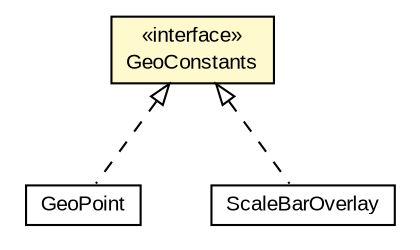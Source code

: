 #!/usr/local/bin/dot
#
# Class diagram 
# Generated by UMLGraph version R5_6-24-gf6e263 (http://www.umlgraph.org/)
#

digraph G {
	edge [fontname="arial",fontsize=10,labelfontname="arial",labelfontsize=10];
	node [fontname="arial",fontsize=10,shape=plaintext];
	nodesep=0.25;
	ranksep=0.5;
	// org.osmdroid.util.constants.GeoConstants
	c99373 [label=<<table title="org.osmdroid.util.constants.GeoConstants" border="0" cellborder="1" cellspacing="0" cellpadding="2" port="p" bgcolor="lemonChiffon" href="./GeoConstants.html">
		<tr><td><table border="0" cellspacing="0" cellpadding="1">
<tr><td align="center" balign="center"> &#171;interface&#187; </td></tr>
<tr><td align="center" balign="center"> GeoConstants </td></tr>
		</table></td></tr>
		</table>>, URL="./GeoConstants.html", fontname="arial", fontcolor="black", fontsize=10.0];
	// org.osmdroid.util.GeoPoint
	c99379 [label=<<table title="org.osmdroid.util.GeoPoint" border="0" cellborder="1" cellspacing="0" cellpadding="2" port="p" href="../GeoPoint.html">
		<tr><td><table border="0" cellspacing="0" cellpadding="1">
<tr><td align="center" balign="center"> GeoPoint </td></tr>
		</table></td></tr>
		</table>>, URL="../GeoPoint.html", fontname="arial", fontcolor="black", fontsize=10.0];
	// org.osmdroid.views.overlay.ScaleBarOverlay
	c99492 [label=<<table title="org.osmdroid.views.overlay.ScaleBarOverlay" border="0" cellborder="1" cellspacing="0" cellpadding="2" port="p" href="../../views/overlay/ScaleBarOverlay.html">
		<tr><td><table border="0" cellspacing="0" cellpadding="1">
<tr><td align="center" balign="center"> ScaleBarOverlay </td></tr>
		</table></td></tr>
		</table>>, URL="../../views/overlay/ScaleBarOverlay.html", fontname="arial", fontcolor="black", fontsize=10.0];
	//org.osmdroid.util.GeoPoint implements org.osmdroid.util.constants.GeoConstants
	c99373:p -> c99379:p [dir=back,arrowtail=empty,style=dashed];
	//org.osmdroid.views.overlay.ScaleBarOverlay implements org.osmdroid.util.constants.GeoConstants
	c99373:p -> c99492:p [dir=back,arrowtail=empty,style=dashed];
}

